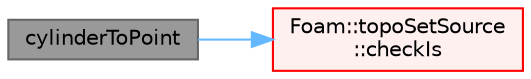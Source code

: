 digraph "cylinderToPoint"
{
 // LATEX_PDF_SIZE
  bgcolor="transparent";
  edge [fontname=Helvetica,fontsize=10,labelfontname=Helvetica,labelfontsize=10];
  node [fontname=Helvetica,fontsize=10,shape=box,height=0.2,width=0.4];
  rankdir="LR";
  Node1 [id="Node000001",label="cylinderToPoint",height=0.2,width=0.4,color="gray40", fillcolor="grey60", style="filled", fontcolor="black",tooltip=" "];
  Node1 -> Node2 [id="edge1_Node000001_Node000002",color="steelblue1",style="solid",tooltip=" "];
  Node2 [id="Node000002",label="Foam::topoSetSource\l::checkIs",height=0.2,width=0.4,color="red", fillcolor="#FFF0F0", style="filled",URL="$classFoam_1_1topoSetSource.html#ae46e80b40fbccd61445ff02c596734b5",tooltip=" "];
}
